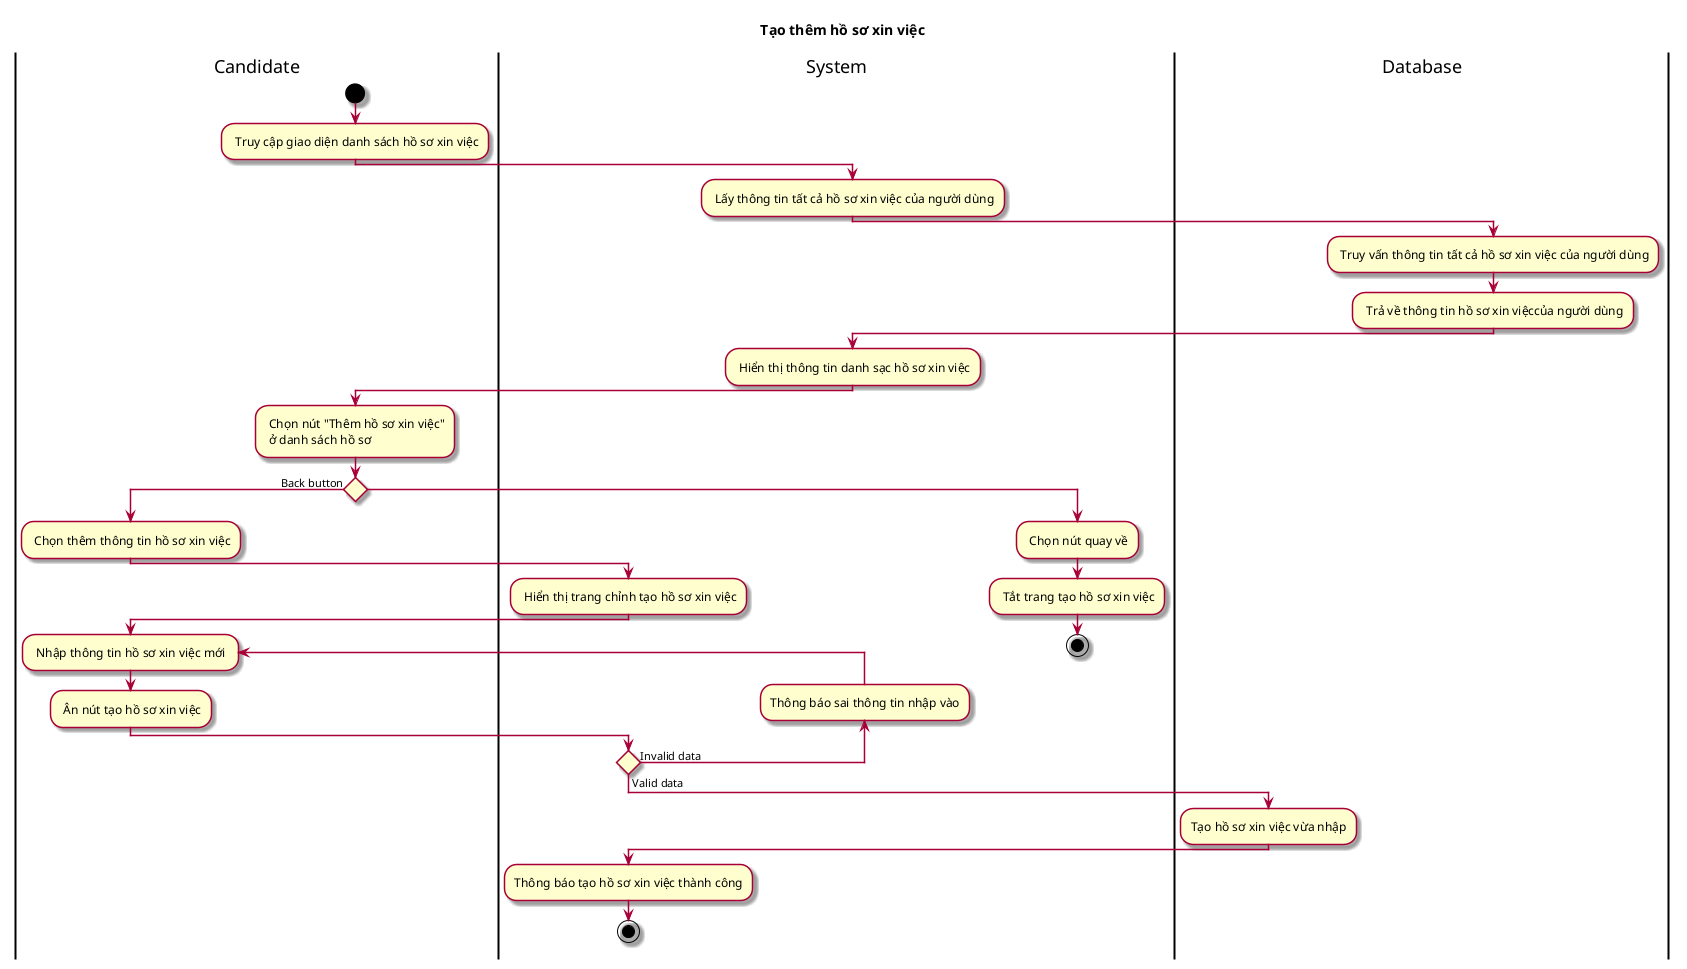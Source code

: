 @startuml ActThemHoSoXinViec
title Tạo thêm hồ sơ xin việc
skin rose
|Candidate|
start
: Truy cập giao diện danh sách hồ sơ xin việc;
|System|
: Lấy thông tin tất cả hồ sơ xin việc của người dùng;
|Database|
: Truy vấn thông tin tất cả hồ sơ xin việc của người dùng;
: Trả về thông tin hồ sơ xin việccủa người dùng;
|System|
: Hiển thị thông tin danh sạc hồ sơ xin việc;
|Candidate|
: Chọn nút "Thêm hồ sơ xin việc"\n ở danh sách hồ sơ;
if () then (Back button)
|Candidate|
: Chọn thêm thông tin hồ sơ xin việc;
|System|
: Hiển thị trang chỉnh tạo hồ sơ xin việc;
|Candidate|
repeat: Nhập thông tin hồ sơ xin việc mới ;
: Ân nút tạo hồ sơ xin việc;
|System|
backward :Thông báo sai thông tin nhập vào;
repeat while () is (Invalid data) not (Valid data)
|Database|
:Tạo hồ sơ xin việc vừa nhập;
|System|
:Thông báo tạo hồ sơ xin việc thành công;
stop
else
: Chọn nút quay về;
|System|
: Tắt trang tạo hồ sơ xin việc;
stop
@enduml